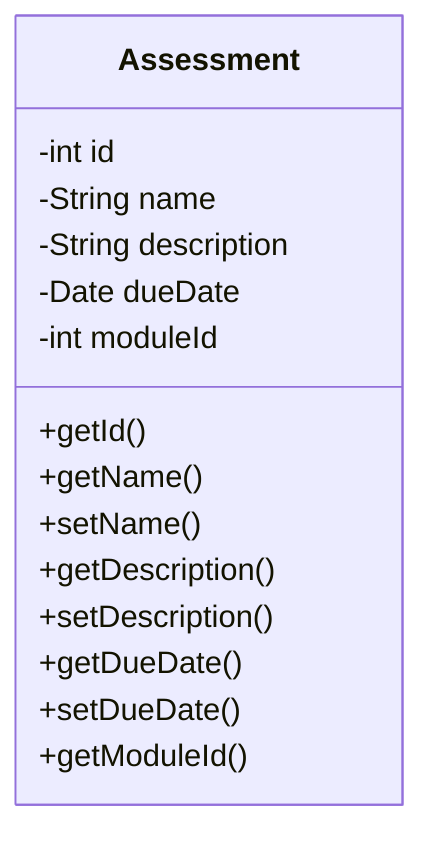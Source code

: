 classDiagram
    class Assessment {
      -int id
      -String name
      -String description
      -Date dueDate
      -int moduleId

      +getId()
      +getName()
      +setName()
      +getDescription()
      +setDescription()
      +getDueDate()
      +setDueDate()
      +getModuleId()
    }